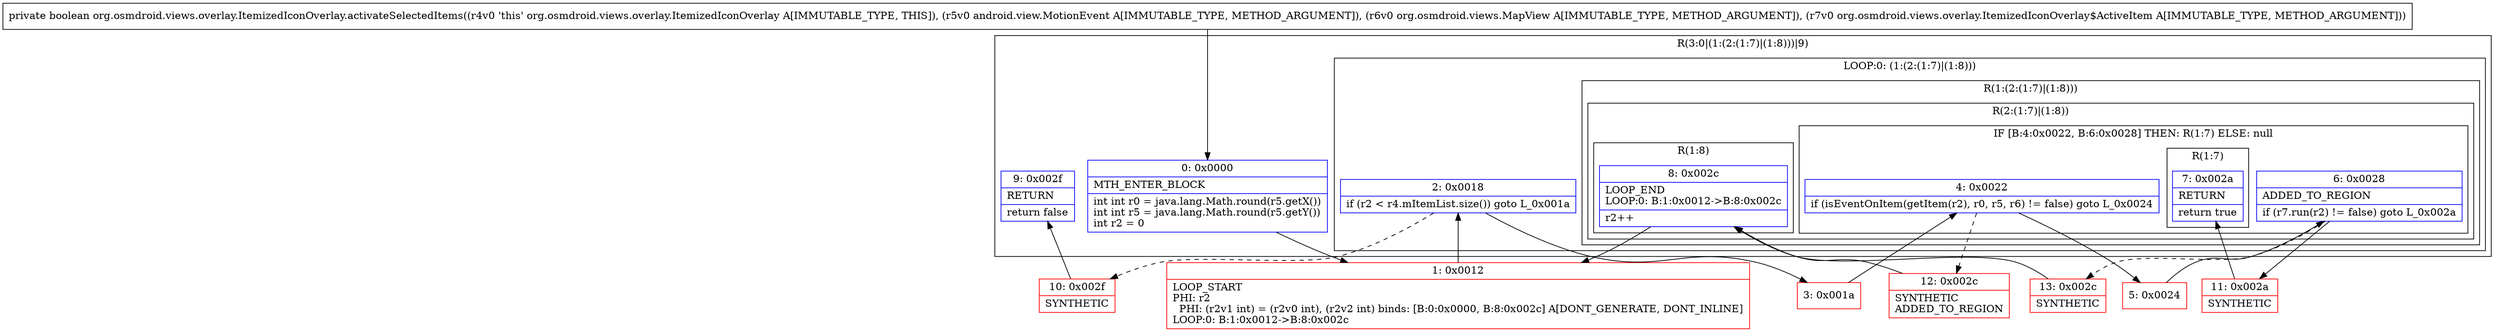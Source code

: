 digraph "CFG fororg.osmdroid.views.overlay.ItemizedIconOverlay.activateSelectedItems(Landroid\/view\/MotionEvent;Lorg\/osmdroid\/views\/MapView;Lorg\/osmdroid\/views\/overlay\/ItemizedIconOverlay$ActiveItem;)Z" {
subgraph cluster_Region_350119518 {
label = "R(3:0|(1:(2:(1:7)|(1:8)))|9)";
node [shape=record,color=blue];
Node_0 [shape=record,label="{0\:\ 0x0000|MTH_ENTER_BLOCK\l|int int r0 = java.lang.Math.round(r5.getX())\lint int r5 = java.lang.Math.round(r5.getY())\lint r2 = 0\l}"];
subgraph cluster_LoopRegion_851083363 {
label = "LOOP:0: (1:(2:(1:7)|(1:8)))";
node [shape=record,color=blue];
Node_2 [shape=record,label="{2\:\ 0x0018|if (r2 \< r4.mItemList.size()) goto L_0x001a\l}"];
subgraph cluster_Region_817178405 {
label = "R(1:(2:(1:7)|(1:8)))";
node [shape=record,color=blue];
subgraph cluster_Region_566831448 {
label = "R(2:(1:7)|(1:8))";
node [shape=record,color=blue];
subgraph cluster_IfRegion_1470808986 {
label = "IF [B:4:0x0022, B:6:0x0028] THEN: R(1:7) ELSE: null";
node [shape=record,color=blue];
Node_4 [shape=record,label="{4\:\ 0x0022|if (isEventOnItem(getItem(r2), r0, r5, r6) != false) goto L_0x0024\l}"];
Node_6 [shape=record,label="{6\:\ 0x0028|ADDED_TO_REGION\l|if (r7.run(r2) != false) goto L_0x002a\l}"];
subgraph cluster_Region_499571486 {
label = "R(1:7)";
node [shape=record,color=blue];
Node_7 [shape=record,label="{7\:\ 0x002a|RETURN\l|return true\l}"];
}
}
subgraph cluster_Region_1980650693 {
label = "R(1:8)";
node [shape=record,color=blue];
Node_8 [shape=record,label="{8\:\ 0x002c|LOOP_END\lLOOP:0: B:1:0x0012\-\>B:8:0x002c\l|r2++\l}"];
}
}
}
}
Node_9 [shape=record,label="{9\:\ 0x002f|RETURN\l|return false\l}"];
}
Node_1 [shape=record,color=red,label="{1\:\ 0x0012|LOOP_START\lPHI: r2 \l  PHI: (r2v1 int) = (r2v0 int), (r2v2 int) binds: [B:0:0x0000, B:8:0x002c] A[DONT_GENERATE, DONT_INLINE]\lLOOP:0: B:1:0x0012\-\>B:8:0x002c\l}"];
Node_3 [shape=record,color=red,label="{3\:\ 0x001a}"];
Node_5 [shape=record,color=red,label="{5\:\ 0x0024}"];
Node_10 [shape=record,color=red,label="{10\:\ 0x002f|SYNTHETIC\l}"];
Node_11 [shape=record,color=red,label="{11\:\ 0x002a|SYNTHETIC\l}"];
Node_12 [shape=record,color=red,label="{12\:\ 0x002c|SYNTHETIC\lADDED_TO_REGION\l}"];
Node_13 [shape=record,color=red,label="{13\:\ 0x002c|SYNTHETIC\l}"];
MethodNode[shape=record,label="{private boolean org.osmdroid.views.overlay.ItemizedIconOverlay.activateSelectedItems((r4v0 'this' org.osmdroid.views.overlay.ItemizedIconOverlay A[IMMUTABLE_TYPE, THIS]), (r5v0 android.view.MotionEvent A[IMMUTABLE_TYPE, METHOD_ARGUMENT]), (r6v0 org.osmdroid.views.MapView A[IMMUTABLE_TYPE, METHOD_ARGUMENT]), (r7v0 org.osmdroid.views.overlay.ItemizedIconOverlay$ActiveItem A[IMMUTABLE_TYPE, METHOD_ARGUMENT])) }"];
MethodNode -> Node_0;
Node_0 -> Node_1;
Node_2 -> Node_3;
Node_2 -> Node_10[style=dashed];
Node_4 -> Node_5;
Node_4 -> Node_12[style=dashed];
Node_6 -> Node_11;
Node_6 -> Node_13[style=dashed];
Node_8 -> Node_1;
Node_1 -> Node_2;
Node_3 -> Node_4;
Node_5 -> Node_6;
Node_10 -> Node_9;
Node_11 -> Node_7;
Node_12 -> Node_8;
Node_13 -> Node_8;
}

